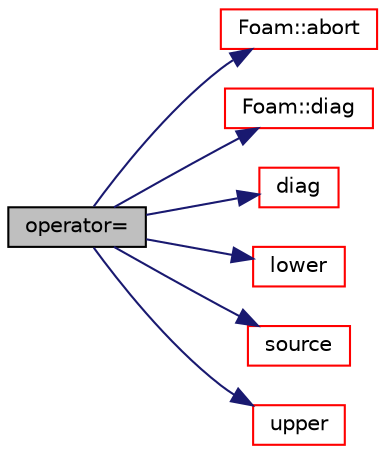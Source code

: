 digraph "operator="
{
  bgcolor="transparent";
  edge [fontname="Helvetica",fontsize="10",labelfontname="Helvetica",labelfontsize="10"];
  node [fontname="Helvetica",fontsize="10",shape=record];
  rankdir="LR";
  Node1 [label="operator=",height=0.2,width=0.4,color="black", fillcolor="grey75", style="filled", fontcolor="black"];
  Node1 -> Node2 [color="midnightblue",fontsize="10",style="solid",fontname="Helvetica"];
  Node2 [label="Foam::abort",height=0.2,width=0.4,color="red",URL="$a10733.html#a447107a607d03e417307c203fa5fb44b"];
  Node1 -> Node3 [color="midnightblue",fontsize="10",style="solid",fontname="Helvetica"];
  Node3 [label="Foam::diag",height=0.2,width=0.4,color="red",URL="$a10733.html#a8cdb0ba0633c91ed7041368519cd217c"];
  Node1 -> Node4 [color="midnightblue",fontsize="10",style="solid",fontname="Helvetica"];
  Node4 [label="diag",height=0.2,width=0.4,color="red",URL="$a01282.html#afd3add8997f8b9231f6d34b388cd7f3a"];
  Node1 -> Node5 [color="midnightblue",fontsize="10",style="solid",fontname="Helvetica"];
  Node5 [label="lower",height=0.2,width=0.4,color="red",URL="$a01282.html#aed8d4c3b9386a81ed7ff9f44cb736255"];
  Node1 -> Node6 [color="midnightblue",fontsize="10",style="solid",fontname="Helvetica"];
  Node6 [label="source",height=0.2,width=0.4,color="red",URL="$a01282.html#a3790e293cade7097b919633ed263158c"];
  Node1 -> Node7 [color="midnightblue",fontsize="10",style="solid",fontname="Helvetica"];
  Node7 [label="upper",height=0.2,width=0.4,color="red",URL="$a01282.html#a53e005fd695b53bc8dd07c670f533b39"];
}
